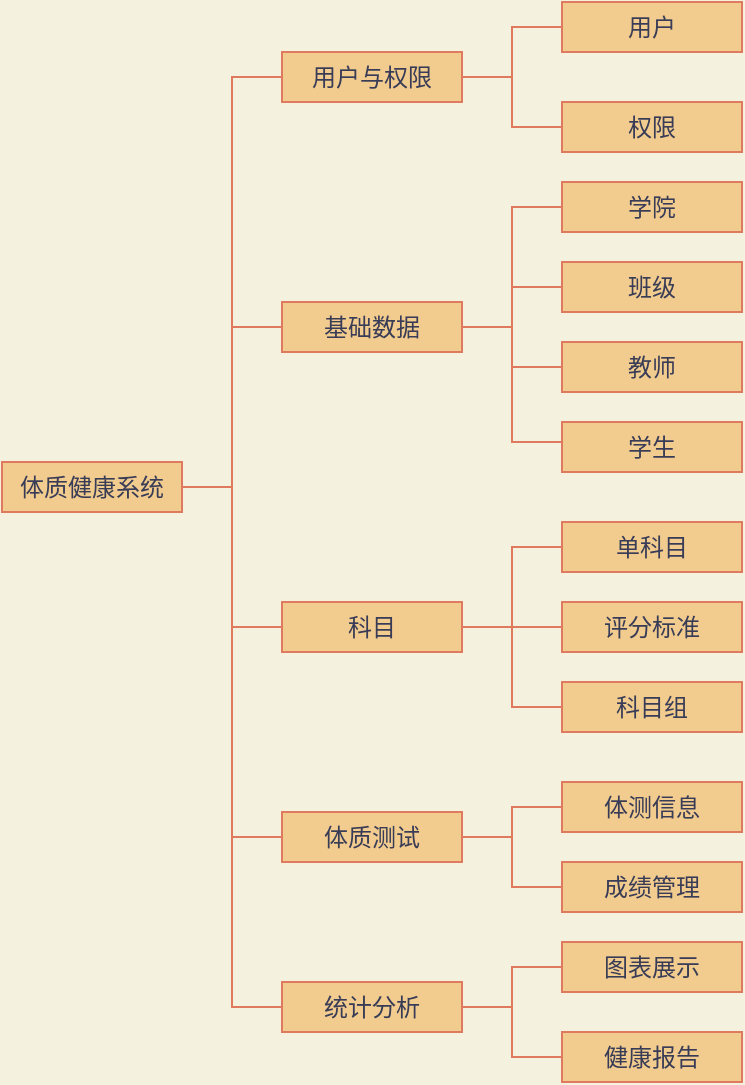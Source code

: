 <mxfile version="15.4.0" type="device"><diagram id="FJuUDxrj4SIhbt5e8K03" name="第 1 页"><mxGraphModel dx="1024" dy="592" grid="1" gridSize="10" guides="1" tooltips="1" connect="1" arrows="1" fold="1" page="1" pageScale="1" pageWidth="827" pageHeight="1169" background="#F4F1DE" math="0" shadow="0"><root><mxCell id="0"/><mxCell id="1" parent="0"/><mxCell id="IXzl99-mP1shcn6YWyDI-1" value="体质健康系统" style="whiteSpace=wrap;html=1;fillColor=#F2CC8F;strokeColor=#E07A5F;fontColor=#393C56;sketch=0;" vertex="1" parent="1"><mxGeometry x="60" y="1080" width="90.0" height="25" as="geometry"/></mxCell><mxCell id="IXzl99-mP1shcn6YWyDI-2" value="用户与权限" style="whiteSpace=wrap;html=1;fillColor=#F2CC8F;strokeColor=#E07A5F;fontColor=#393C56;sketch=0;" vertex="1" parent="1"><mxGeometry x="200" y="875" width="90.0" height="25" as="geometry"/></mxCell><mxCell id="IXzl99-mP1shcn6YWyDI-3" value="" style="edgeStyle=elbowEdgeStyle;elbow=horizontal;html=1;rounded=0;endArrow=none;endFill=0;strokeColor=#E07A5F;fontColor=#393C56;sketch=0;labelBackgroundColor=#F4F1DE;" edge="1" parent="1" source="IXzl99-mP1shcn6YWyDI-1" target="IXzl99-mP1shcn6YWyDI-2"><mxGeometry x="-390.0" y="-603.594" as="geometry"/></mxCell><mxCell id="IXzl99-mP1shcn6YWyDI-4" value="基础数据" style="whiteSpace=wrap;html=1;fillColor=#F2CC8F;strokeColor=#E07A5F;fontColor=#393C56;sketch=0;" vertex="1" parent="1"><mxGeometry x="200" y="1000" width="90.0" height="25" as="geometry"/></mxCell><mxCell id="IXzl99-mP1shcn6YWyDI-5" value="" style="edgeStyle=elbowEdgeStyle;elbow=horizontal;html=1;rounded=0;endArrow=none;endFill=0;strokeColor=#E07A5F;fontColor=#393C56;sketch=0;jumpSize=2;labelBackgroundColor=#F4F1DE;" edge="1" parent="1" source="IXzl99-mP1shcn6YWyDI-1" target="IXzl99-mP1shcn6YWyDI-4"><mxGeometry x="-390.0" y="-603.594" as="geometry"/></mxCell><mxCell id="IXzl99-mP1shcn6YWyDI-6" value="" style="edgeStyle=elbowEdgeStyle;elbow=horizontal;html=1;rounded=0;endArrow=none;endFill=0;strokeColor=#E07A5F;fontColor=#393C56;sketch=0;labelBackgroundColor=#F4F1DE;" edge="1" parent="1" source="IXzl99-mP1shcn6YWyDI-2" target="IXzl99-mP1shcn6YWyDI-7"><mxGeometry x="-390.0" y="-588.594" as="geometry"><mxPoint x="-356.9" y="-1556.321" as="sourcePoint"/></mxGeometry></mxCell><mxCell id="IXzl99-mP1shcn6YWyDI-7" value="用户" style="whiteSpace=wrap;html=1;fillColor=#F2CC8F;strokeColor=#E07A5F;fontColor=#393C56;sketch=0;" vertex="1" parent="1"><mxGeometry x="340" y="850" width="90.0" height="25" as="geometry"/></mxCell><mxCell id="IXzl99-mP1shcn6YWyDI-8" value="" style="edgeStyle=elbowEdgeStyle;elbow=horizontal;html=1;rounded=0;endArrow=none;endFill=0;strokeColor=#E07A5F;fontColor=#393C56;sketch=0;labelBackgroundColor=#F4F1DE;" edge="1" parent="1" source="IXzl99-mP1shcn6YWyDI-4" target="IXzl99-mP1shcn6YWyDI-9"><mxGeometry x="-390.0" y="-603.594" as="geometry"><mxPoint x="-356.9" y="-1571.321" as="sourcePoint"/></mxGeometry></mxCell><mxCell id="IXzl99-mP1shcn6YWyDI-9" value="学院" style="whiteSpace=wrap;html=1;fillColor=#F2CC8F;strokeColor=#E07A5F;fontColor=#393C56;sketch=0;" vertex="1" parent="1"><mxGeometry x="340" y="940" width="90.0" height="25" as="geometry"/></mxCell><mxCell id="IXzl99-mP1shcn6YWyDI-10" value="科目" style="whiteSpace=wrap;html=1;fillColor=#F2CC8F;strokeColor=#E07A5F;fontColor=#393C56;sketch=0;treeMoving=0;treeFolding=0;" vertex="1" parent="1"><mxGeometry x="200" y="1150" width="90.0" height="25" as="geometry"/></mxCell><mxCell id="IXzl99-mP1shcn6YWyDI-11" value="体质测试" style="whiteSpace=wrap;html=1;fillColor=#F2CC8F;strokeColor=#E07A5F;fontColor=#393C56;movableLabel=0;metaEdit=1;part=1;sketch=0;" vertex="1" parent="1"><mxGeometry x="200" y="1255" width="90.0" height="25" as="geometry"/></mxCell><mxCell id="IXzl99-mP1shcn6YWyDI-12" value="" style="edgeStyle=elbowEdgeStyle;elbow=horizontal;html=1;rounded=0;endArrow=none;endFill=0;strokeColor=#E07A5F;fontColor=#393C56;sketch=0;labelBackgroundColor=#F4F1DE;" edge="1" parent="1" source="IXzl99-mP1shcn6YWyDI-1" target="IXzl99-mP1shcn6YWyDI-10"><mxGeometry x="-390.0" y="-603.594" as="geometry"><mxPoint x="-590" y="-1643.287" as="sourcePoint"/><mxPoint x="-545" y="-1658.438" as="targetPoint"/></mxGeometry></mxCell><mxCell id="IXzl99-mP1shcn6YWyDI-13" value="" style="edgeStyle=elbowEdgeStyle;elbow=horizontal;html=1;rounded=0;endArrow=none;endFill=0;strokeColor=#E07A5F;fontColor=#393C56;sketch=0;labelBackgroundColor=#F4F1DE;" edge="1" parent="1" source="IXzl99-mP1shcn6YWyDI-1" target="IXzl99-mP1shcn6YWyDI-11"><mxGeometry x="-390.0" y="-603.594" as="geometry"><mxPoint x="-590" y="-1643.287" as="sourcePoint"/><mxPoint x="-545" y="-1628.137" as="targetPoint"/></mxGeometry></mxCell><mxCell id="IXzl99-mP1shcn6YWyDI-14" value="统计分析" style="whiteSpace=wrap;html=1;fillColor=#F2CC8F;strokeColor=#E07A5F;fontColor=#393C56;sketch=0;" vertex="1" parent="1"><mxGeometry x="200" y="1340" width="90.0" height="25" as="geometry"/></mxCell><mxCell id="IXzl99-mP1shcn6YWyDI-15" value="" style="edgeStyle=elbowEdgeStyle;elbow=horizontal;html=1;rounded=0;endArrow=none;endFill=0;strokeColor=#E07A5F;fontColor=#393C56;sketch=0;labelBackgroundColor=#F4F1DE;" edge="1" parent="1" source="IXzl99-mP1shcn6YWyDI-1" target="IXzl99-mP1shcn6YWyDI-14"><mxGeometry x="-390.0" y="-603.594" as="geometry"><mxPoint x="-590" y="-1597.835" as="sourcePoint"/><mxPoint x="-545" y="-1582.684" as="targetPoint"/></mxGeometry></mxCell><mxCell id="IXzl99-mP1shcn6YWyDI-16" value="权限" style="whiteSpace=wrap;html=1;fillColor=#F2CC8F;strokeColor=#E07A5F;fontColor=#393C56;sketch=0;" vertex="1" parent="1"><mxGeometry x="340" y="900" width="90.0" height="25" as="geometry"/></mxCell><mxCell id="IXzl99-mP1shcn6YWyDI-17" value="" style="edgeStyle=elbowEdgeStyle;elbow=horizontal;html=1;rounded=0;endArrow=none;endFill=0;strokeColor=#E07A5F;fontColor=#393C56;sketch=0;labelBackgroundColor=#F4F1DE;" edge="1" parent="1" source="IXzl99-mP1shcn6YWyDI-2" target="IXzl99-mP1shcn6YWyDI-16"><mxGeometry x="-390.0" y="-588.594" as="geometry"><mxPoint x="-455" y="-1567.684" as="sourcePoint"/><mxPoint x="-410.0" y="-1567.684" as="targetPoint"/></mxGeometry></mxCell><mxCell id="IXzl99-mP1shcn6YWyDI-18" value="班级" style="whiteSpace=wrap;html=1;fillColor=#F2CC8F;strokeColor=#E07A5F;fontColor=#393C56;sketch=0;" vertex="1" parent="1"><mxGeometry x="340" y="980" width="90.0" height="25" as="geometry"/></mxCell><mxCell id="IXzl99-mP1shcn6YWyDI-19" value="" style="edgeStyle=elbowEdgeStyle;elbow=horizontal;html=1;rounded=0;endArrow=none;endFill=0;strokeColor=#E07A5F;fontColor=#393C56;sketch=0;labelBackgroundColor=#F4F1DE;" edge="1" parent="1" source="IXzl99-mP1shcn6YWyDI-4" target="IXzl99-mP1shcn6YWyDI-18"><mxGeometry x="-390.0" y="-603.594" as="geometry"><mxPoint x="-455" y="-1461.477" as="sourcePoint"/><mxPoint x="-410.0" y="-1461.477" as="targetPoint"/></mxGeometry></mxCell><mxCell id="IXzl99-mP1shcn6YWyDI-20" value="教师" style="whiteSpace=wrap;html=1;fillColor=#F2CC8F;strokeColor=#E07A5F;fontColor=#393C56;sketch=0;" vertex="1" parent="1"><mxGeometry x="340" y="1020" width="90.0" height="25" as="geometry"/></mxCell><mxCell id="IXzl99-mP1shcn6YWyDI-21" value="" style="edgeStyle=elbowEdgeStyle;elbow=horizontal;html=1;rounded=0;endArrow=none;endFill=0;strokeColor=#E07A5F;fontColor=#393C56;sketch=0;labelBackgroundColor=#F4F1DE;" edge="1" parent="1" source="IXzl99-mP1shcn6YWyDI-4" target="IXzl99-mP1shcn6YWyDI-20"><mxGeometry x="-390.0" y="-603.594" as="geometry"><mxPoint x="-455" y="-1362.996" as="sourcePoint"/><mxPoint x="-410.0" y="-1378.147" as="targetPoint"/></mxGeometry></mxCell><mxCell id="IXzl99-mP1shcn6YWyDI-22" value="学生" style="whiteSpace=wrap;html=1;fillColor=#F2CC8F;strokeColor=#E07A5F;fontColor=#393C56;sketch=0;" vertex="1" parent="1"><mxGeometry x="340" y="1060" width="90.0" height="25" as="geometry"/></mxCell><mxCell id="IXzl99-mP1shcn6YWyDI-23" value="" style="edgeStyle=elbowEdgeStyle;elbow=horizontal;html=1;endArrow=none;endFill=0;strokeColor=#E07A5F;fontColor=#393C56;sketch=0;startSize=11;jumpSize=1;jumpStyle=gap;targetPerimeterSpacing=0;sourcePerimeterSpacing=0;endSize=11;rounded=0;labelBackgroundColor=#F4F1DE;" edge="1" parent="1" source="IXzl99-mP1shcn6YWyDI-4" target="IXzl99-mP1shcn6YWyDI-22"><mxGeometry x="-390.0" y="-603.594" as="geometry"><mxPoint x="-455" y="-1250.88" as="sourcePoint"/><mxPoint x="-410.0" y="-1281.182" as="targetPoint"/><Array as="points"><mxPoint x="315" y="1070"/><mxPoint x="315" y="1060"/></Array></mxGeometry></mxCell><mxCell id="IXzl99-mP1shcn6YWyDI-24" value="" style="edgeStyle=elbowEdgeStyle;elbow=horizontal;html=1;rounded=0;endArrow=none;endFill=0;strokeColor=#E07A5F;fontColor=#393C56;sketch=0;labelBackgroundColor=#F4F1DE;" edge="1" parent="1" source="IXzl99-mP1shcn6YWyDI-10" target="IXzl99-mP1shcn6YWyDI-25"><mxGeometry x="-390.0" y="-603.594" as="geometry"><mxPoint x="-356.9" y="-1034.98" as="sourcePoint"/><mxPoint x="-545" y="-1658.438" as="targetPoint"/></mxGeometry></mxCell><mxCell id="IXzl99-mP1shcn6YWyDI-25" value="单科目" style="whiteSpace=wrap;html=1;fillColor=#F2CC8F;strokeColor=#E07A5F;fontColor=#393C56;sketch=0;" vertex="1" parent="1"><mxGeometry x="340" y="1110" width="90.0" height="25" as="geometry"/></mxCell><mxCell id="IXzl99-mP1shcn6YWyDI-26" value="评分标准" style="whiteSpace=wrap;html=1;fillColor=#F2CC8F;strokeColor=#E07A5F;fontColor=#393C56;sketch=0;" vertex="1" parent="1"><mxGeometry x="340" y="1150" width="90.0" height="25" as="geometry"/></mxCell><mxCell id="IXzl99-mP1shcn6YWyDI-27" value="" style="edgeStyle=elbowEdgeStyle;elbow=horizontal;html=1;rounded=0;endArrow=none;endFill=0;strokeColor=#E07A5F;fontColor=#393C56;sketch=0;labelBackgroundColor=#F4F1DE;" edge="1" parent="1" source="IXzl99-mP1shcn6YWyDI-10" target="IXzl99-mP1shcn6YWyDI-26"><mxGeometry x="-390.0" y="-603.594" as="geometry"><mxPoint x="-455" y="-1053.918" as="sourcePoint"/><mxPoint x="-410.0" y="-1053.918" as="targetPoint"/></mxGeometry></mxCell><mxCell id="IXzl99-mP1shcn6YWyDI-28" value="科目组" style="whiteSpace=wrap;html=1;fillColor=#F2CC8F;strokeColor=#E07A5F;fontColor=#393C56;sketch=0;" vertex="1" parent="1"><mxGeometry x="340" y="1190" width="90.0" height="25" as="geometry"/></mxCell><mxCell id="IXzl99-mP1shcn6YWyDI-29" value="" style="edgeStyle=elbowEdgeStyle;elbow=horizontal;html=1;rounded=0;endArrow=none;endFill=0;strokeColor=#E07A5F;fontColor=#393C56;sketch=0;labelBackgroundColor=#F4F1DE;" edge="1" parent="1" source="IXzl99-mP1shcn6YWyDI-10" target="IXzl99-mP1shcn6YWyDI-28"><mxGeometry x="-390.0" y="-603.594" as="geometry"><mxPoint x="-455" y="-909.985" as="sourcePoint"/><mxPoint x="-410.0" y="-925.136" as="targetPoint"/></mxGeometry></mxCell><mxCell id="IXzl99-mP1shcn6YWyDI-30" value="" style="edgeStyle=elbowEdgeStyle;elbow=horizontal;html=1;rounded=0;endArrow=none;endFill=0;strokeColor=#E07A5F;fontColor=#393C56;sketch=0;labelBackgroundColor=#F4F1DE;" edge="1" parent="1" source="IXzl99-mP1shcn6YWyDI-11" target="IXzl99-mP1shcn6YWyDI-31"><mxGeometry x="-390.0" y="-603.594" as="geometry"><mxPoint x="-356.9" y="-736.508" as="sourcePoint"/><mxPoint x="-545" y="-1628.137" as="targetPoint"/></mxGeometry></mxCell><mxCell id="IXzl99-mP1shcn6YWyDI-31" value="体测信息" style="whiteSpace=wrap;html=1;fillColor=#F2CC8F;strokeColor=#E07A5F;fontColor=#393C56;sketch=0;" vertex="1" parent="1"><mxGeometry x="340" y="1240" width="90.0" height="25" as="geometry"/></mxCell><mxCell id="IXzl99-mP1shcn6YWyDI-32" value="成绩管理" style="whiteSpace=wrap;html=1;fillColor=#F2CC8F;strokeColor=#E07A5F;fontColor=#393C56;sketch=0;" vertex="1" parent="1"><mxGeometry x="340" y="1280" width="90.0" height="25" as="geometry"/></mxCell><mxCell id="IXzl99-mP1shcn6YWyDI-33" value="" style="edgeStyle=elbowEdgeStyle;elbow=horizontal;html=1;rounded=0;endArrow=none;endFill=0;strokeColor=#E07A5F;fontColor=#393C56;sketch=0;labelBackgroundColor=#F4F1DE;" edge="1" parent="1" source="IXzl99-mP1shcn6YWyDI-11" target="IXzl99-mP1shcn6YWyDI-32"><mxGeometry x="-390.0" y="-603.594" as="geometry"><mxPoint x="-455" y="-694.843" as="sourcePoint"/><mxPoint x="-410.0" y="-694.843" as="targetPoint"/></mxGeometry></mxCell><mxCell id="IXzl99-mP1shcn6YWyDI-34" value="" style="edgeStyle=elbowEdgeStyle;elbow=horizontal;html=1;rounded=0;endArrow=none;endFill=0;strokeColor=#E07A5F;fontColor=#393C56;sketch=0;labelBackgroundColor=#F4F1DE;" edge="1" parent="1" source="IXzl99-mP1shcn6YWyDI-14" target="IXzl99-mP1shcn6YWyDI-35"><mxGeometry x="-390.0" y="-603.594" as="geometry"><mxPoint x="-356.9" y="-563.788" as="sourcePoint"/><mxPoint x="-545" y="-1582.684" as="targetPoint"/></mxGeometry></mxCell><mxCell id="IXzl99-mP1shcn6YWyDI-35" value="图表展示" style="whiteSpace=wrap;html=1;fillColor=#F2CC8F;strokeColor=#E07A5F;fontColor=#393C56;sketch=0;" vertex="1" parent="1"><mxGeometry x="340" y="1320" width="90.0" height="25" as="geometry"/></mxCell><mxCell id="IXzl99-mP1shcn6YWyDI-36" value="健康报告" style="whiteSpace=wrap;html=1;fillColor=#F2CC8F;strokeColor=#E07A5F;fontColor=#393C56;sketch=0;treeFolding=0;treeMoving=1;" vertex="1" parent="1"><mxGeometry x="340" y="1365" width="90.0" height="25" as="geometry"/></mxCell><mxCell id="IXzl99-mP1shcn6YWyDI-37" value="" style="edgeStyle=elbowEdgeStyle;elbow=horizontal;html=1;rounded=0;endArrow=none;endFill=0;strokeColor=#E07A5F;fontColor=#393C56;sketch=0;labelBackgroundColor=#F4F1DE;" edge="1" parent="1" source="IXzl99-mP1shcn6YWyDI-14" target="IXzl99-mP1shcn6YWyDI-36"><mxGeometry x="-680" y="-953.594" as="geometry"><mxPoint x="-450" y="296.363" as="sourcePoint"/><mxPoint x="-400" y="296.363" as="targetPoint"/></mxGeometry></mxCell></root></mxGraphModel></diagram></mxfile>